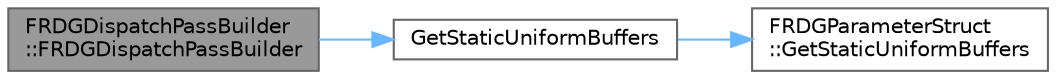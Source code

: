 digraph "FRDGDispatchPassBuilder::FRDGDispatchPassBuilder"
{
 // INTERACTIVE_SVG=YES
 // LATEX_PDF_SIZE
  bgcolor="transparent";
  edge [fontname=Helvetica,fontsize=10,labelfontname=Helvetica,labelfontsize=10];
  node [fontname=Helvetica,fontsize=10,shape=box,height=0.2,width=0.4];
  rankdir="LR";
  Node1 [id="Node000001",label="FRDGDispatchPassBuilder\l::FRDGDispatchPassBuilder",height=0.2,width=0.4,color="gray40", fillcolor="grey60", style="filled", fontcolor="black",tooltip=" "];
  Node1 -> Node2 [id="edge1_Node000001_Node000002",color="steelblue1",style="solid",tooltip=" "];
  Node2 [id="Node000002",label="GetStaticUniformBuffers",height=0.2,width=0.4,color="grey40", fillcolor="white", style="filled",URL="$da/d5a/RenderGraphParameter_8h.html#a5d2569acaf27a76a1f33ec54a658f90e",tooltip="Helper function to get RHI global uniform buffers out of a pass parameters struct."];
  Node2 -> Node3 [id="edge2_Node000002_Node000003",color="steelblue1",style="solid",tooltip=" "];
  Node3 [id="Node000003",label="FRDGParameterStruct\l::GetStaticUniformBuffers",height=0.2,width=0.4,color="grey40", fillcolor="white", style="filled",URL="$d0/dda/classFRDGParameterStruct.html#acbf80367dc11640ffeba26275d200ddf",tooltip="Returns a set of static uniform buffer bindings for the parameter struct."];
}
